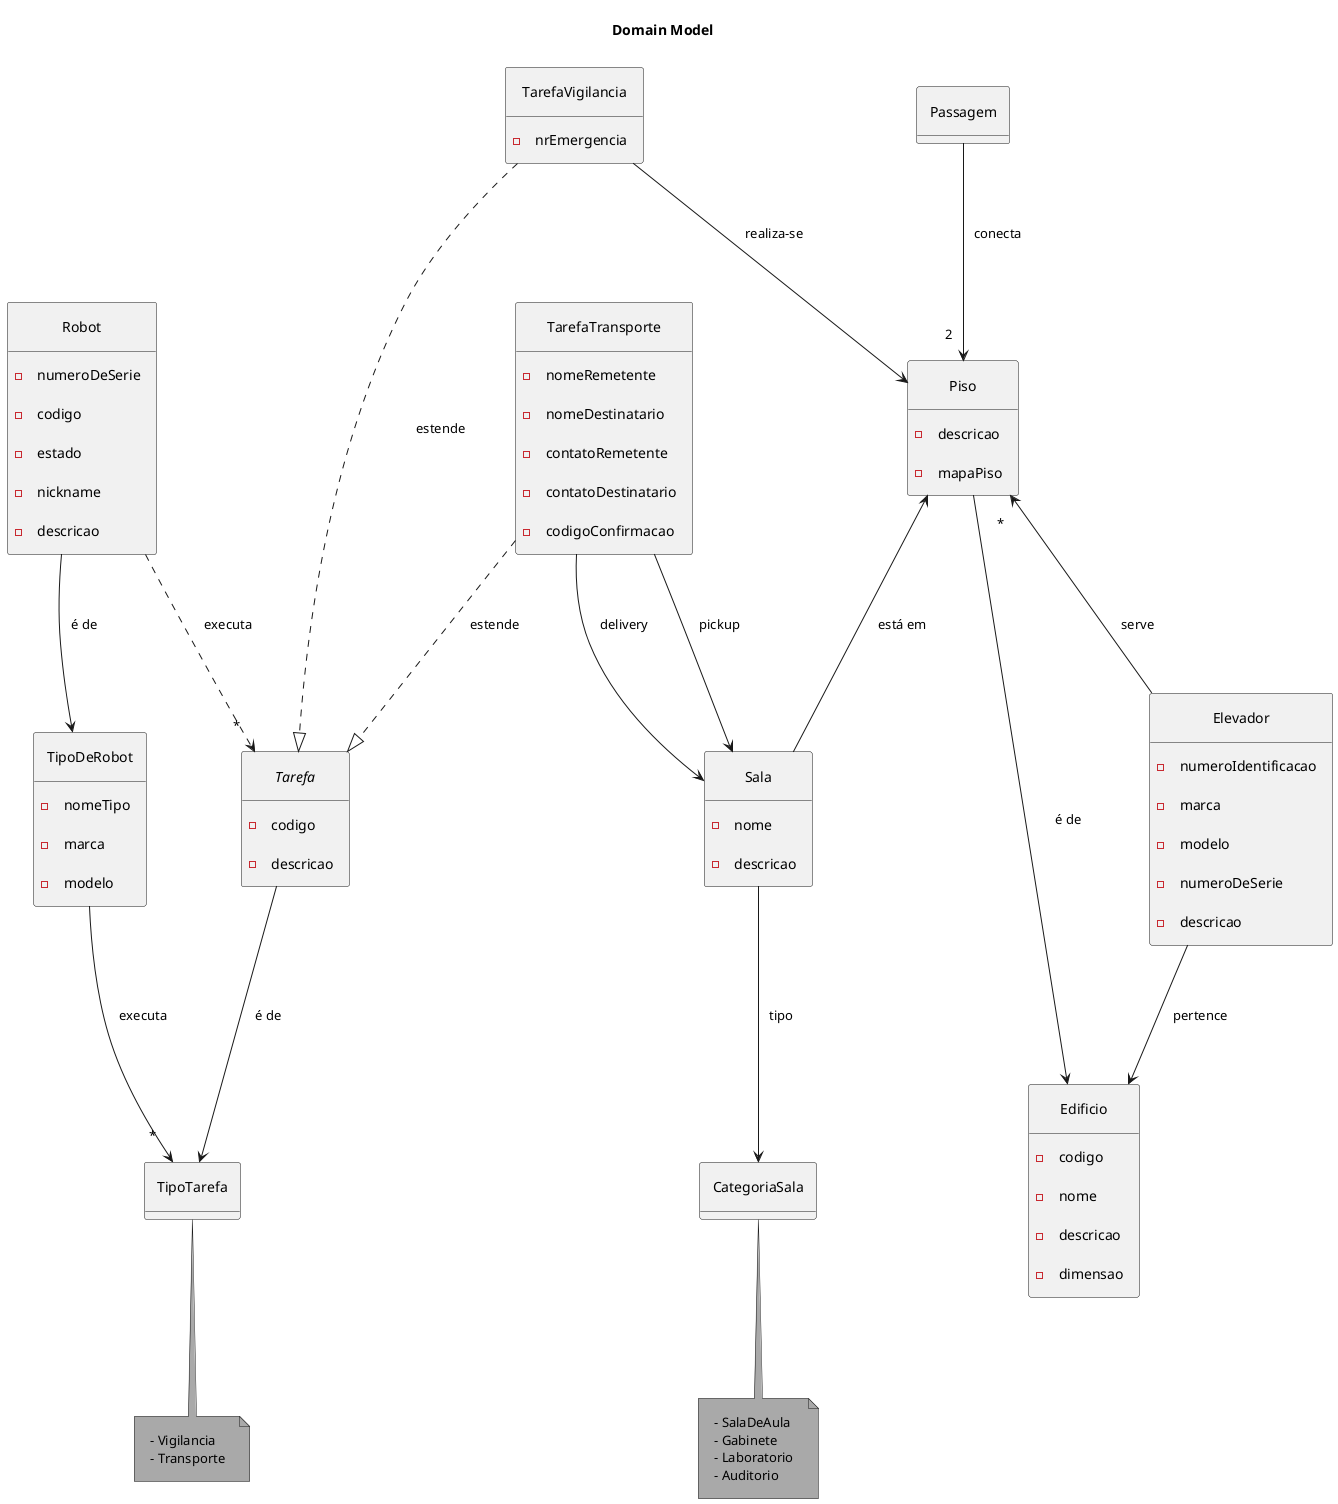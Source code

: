 @startuml Domain Model

title "Domain Model"
' left to right direction
' top to bottom direction
skinparam Padding 10
skinparam Nodesep 80
skinparam ranksep 100
skinparam groupInheritance 1
' skinparam linetype ortho
skinparam separation 1000
skinparam NoteBackgroundColor #A9A9A9
skinparam PackageStyle rectangle
skinparam package {
    BackgroundColor #D3D3D3
    FontStyle bold
}

hide circle
hide methods

    entity Robot {
        -numeroDeSerie
        -codigo
        -estado
        -nickname
        -descricao
    }

    entity TipoDeRobot {
        - nomeTipo
        - marca
        - modelo
    }

    enum TipoTarefa {
    }
    note bottom of TipoTarefa {
        - Vigilancia
        - Transporte
    }

    interface Tarefa {
        - codigo
        - descricao

    }

    entity TarefaVigilancia {
        - nrEmergencia
    }

    entity TarefaTransporte {
        - nomeRemetente
        - nomeDestinatario
        - contatoRemetente
        - contatoDestinatario
        - codigoConfirmacao
    }

    entity Edificio {
        - codigo
        - nome
        - descricao
        - dimensao
    }

    entity Piso {
        - descricao
        - mapaPiso
    }

    entity Elevador {
        - numeroIdentificacao
        - marca
        - modelo
        - numeroDeSerie
        - descricao
    }


    entity Sala {
        - nome
        - descricao
    }

    enum CategoriaSala

    note bottom of CategoriaSala {
        - SalaDeAula
        - Gabinete
        - Laboratorio
        - Auditorio
    }

    entity Passagem {
    }


TarefaVigilancia ..|> Tarefa: estende
TarefaTransporte ..|> Tarefa: estende

Sala --> CategoriaSala: tipo

TipoDeRobot --> "*" TipoTarefa: executa

Piso --> Edificio: é de
Piso "*" <-- Elevador : serve
Piso <-- Sala: está em

Elevador --> Edificio: pertence

TarefaTransporte --> Sala: delivery
TarefaTransporte --> Sala: pickup

TarefaVigilancia --> Piso: realiza-se

Passagem --> "2" Piso: conecta

Robot --> TipoDeRobot : é de

Tarefa --> TipoTarefa : é de

Robot ..> "*" Tarefa : executa

@enduml
